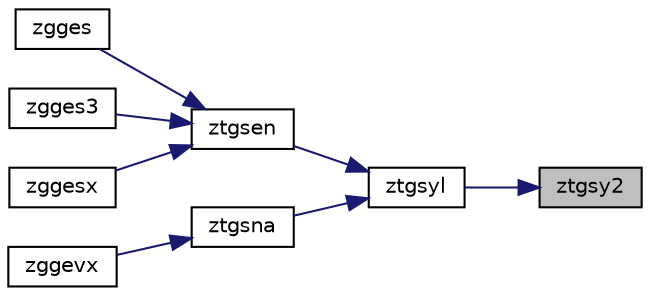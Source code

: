 digraph "ztgsy2"
{
 // LATEX_PDF_SIZE
  edge [fontname="Helvetica",fontsize="10",labelfontname="Helvetica",labelfontsize="10"];
  node [fontname="Helvetica",fontsize="10",shape=record];
  rankdir="RL";
  Node1 [label="ztgsy2",height=0.2,width=0.4,color="black", fillcolor="grey75", style="filled", fontcolor="black",tooltip="ZTGSY2 solves the generalized Sylvester equation (unblocked algorithm)."];
  Node1 -> Node2 [dir="back",color="midnightblue",fontsize="10",style="solid",fontname="Helvetica"];
  Node2 [label="ztgsyl",height=0.2,width=0.4,color="black", fillcolor="white", style="filled",URL="$ztgsyl_8f.html#a22f8cefe07cc93027fb5e74f99f391a8",tooltip="ZTGSYL"];
  Node2 -> Node3 [dir="back",color="midnightblue",fontsize="10",style="solid",fontname="Helvetica"];
  Node3 [label="ztgsen",height=0.2,width=0.4,color="black", fillcolor="white", style="filled",URL="$ztgsen_8f.html#a3095b9c0e4d0432e05ef0e88dbc4ae7c",tooltip="ZTGSEN"];
  Node3 -> Node4 [dir="back",color="midnightblue",fontsize="10",style="solid",fontname="Helvetica"];
  Node4 [label="zgges",height=0.2,width=0.4,color="black", fillcolor="white", style="filled",URL="$zgges_8f.html#a788ffb82ac609cc3e99de43c4cea3e7b",tooltip="ZGGES computes the eigenvalues, the Schur form, and, optionally, the matrix of Schur vectors for GE m..."];
  Node3 -> Node5 [dir="back",color="midnightblue",fontsize="10",style="solid",fontname="Helvetica"];
  Node5 [label="zgges3",height=0.2,width=0.4,color="black", fillcolor="white", style="filled",URL="$zgges3_8f.html#a20c384504d174350a16063cbc115281e",tooltip="ZGGES3 computes the eigenvalues, the Schur form, and, optionally, the matrix of Schur vectors for GE ..."];
  Node3 -> Node6 [dir="back",color="midnightblue",fontsize="10",style="solid",fontname="Helvetica"];
  Node6 [label="zggesx",height=0.2,width=0.4,color="black", fillcolor="white", style="filled",URL="$zggesx_8f.html#a73f44f731074e8f98990b89711bd60fa",tooltip="ZGGESX computes the eigenvalues, the Schur form, and, optionally, the matrix of Schur vectors for GE ..."];
  Node2 -> Node7 [dir="back",color="midnightblue",fontsize="10",style="solid",fontname="Helvetica"];
  Node7 [label="ztgsna",height=0.2,width=0.4,color="black", fillcolor="white", style="filled",URL="$ztgsna_8f.html#a7dbbe62862cb79387b6d3575ffcb68ea",tooltip="ZTGSNA"];
  Node7 -> Node8 [dir="back",color="midnightblue",fontsize="10",style="solid",fontname="Helvetica"];
  Node8 [label="zggevx",height=0.2,width=0.4,color="black", fillcolor="white", style="filled",URL="$zggevx_8f.html#aad769423756706f1186027c9dd7615e4",tooltip="ZGGEVX computes the eigenvalues and, optionally, the left and/or right eigenvectors for GE matrices"];
}
